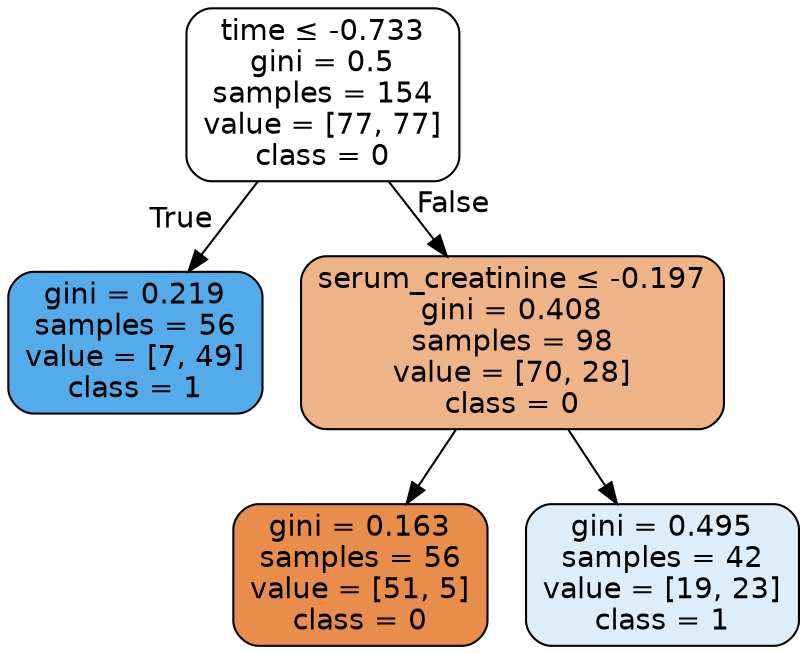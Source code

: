 digraph Tree {
node [shape=box, style="filled, rounded", color="black", fontname=helvetica] ;
edge [fontname=helvetica] ;
0 [label=<time &le; -0.733<br/>gini = 0.5<br/>samples = 154<br/>value = [77, 77]<br/>class = 0>, fillcolor="#ffffff"] ;
1 [label=<gini = 0.219<br/>samples = 56<br/>value = [7, 49]<br/>class = 1>, fillcolor="#55abe9"] ;
0 -> 1 [labeldistance=2.5, labelangle=45, headlabel="True"] ;
2 [label=<serum_creatinine &le; -0.197<br/>gini = 0.408<br/>samples = 98<br/>value = [70, 28]<br/>class = 0>, fillcolor="#efb388"] ;
0 -> 2 [labeldistance=2.5, labelangle=-45, headlabel="False"] ;
3 [label=<gini = 0.163<br/>samples = 56<br/>value = [51, 5]<br/>class = 0>, fillcolor="#e88d4c"] ;
2 -> 3 ;
4 [label=<gini = 0.495<br/>samples = 42<br/>value = [19, 23]<br/>class = 1>, fillcolor="#ddeefa"] ;
2 -> 4 ;
}